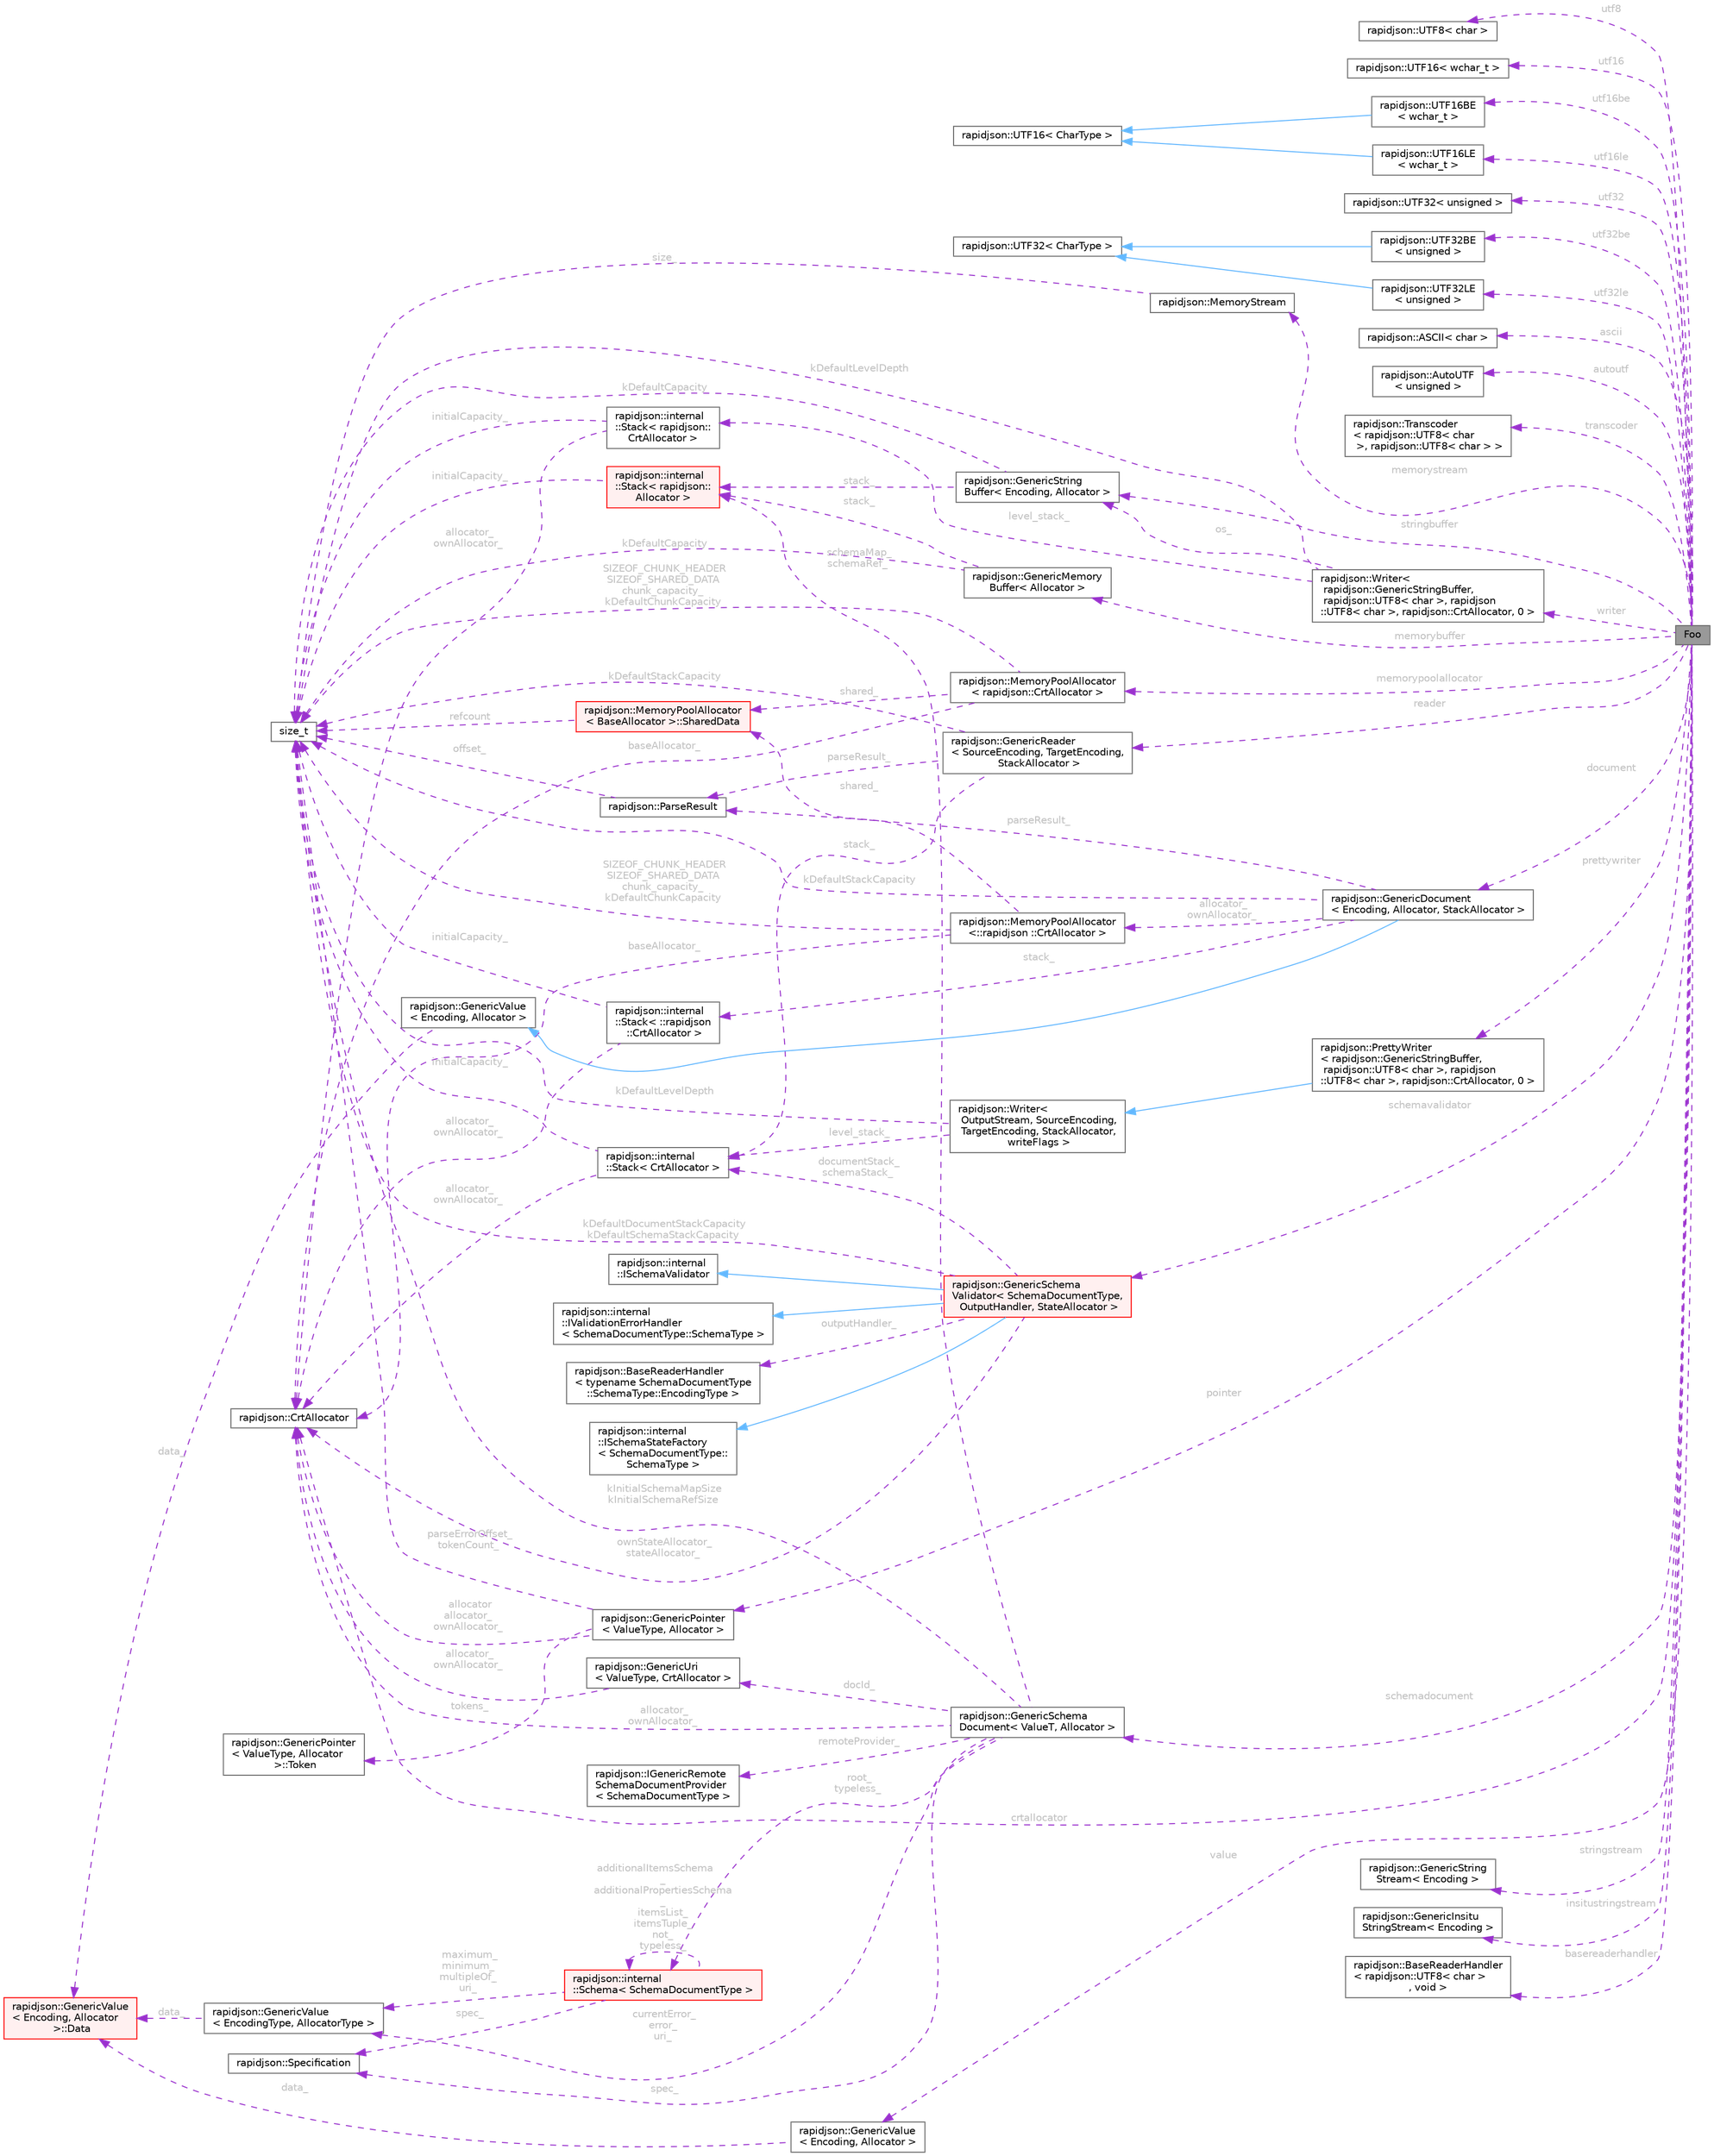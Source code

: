 digraph "Foo"
{
 // LATEX_PDF_SIZE
  bgcolor="transparent";
  edge [fontname=Helvetica,fontsize=10,labelfontname=Helvetica,labelfontsize=10];
  node [fontname=Helvetica,fontsize=10,shape=box,height=0.2,width=0.4];
  rankdir="LR";
  Node1 [id="Node000001",label="Foo",height=0.2,width=0.4,color="gray40", fillcolor="grey60", style="filled", fontcolor="black",tooltip=" "];
  Node2 -> Node1 [id="edge1_Node000001_Node000002",dir="back",color="darkorchid3",style="dashed",tooltip=" ",label=" utf8",fontcolor="grey" ];
  Node2 [id="Node000002",label="rapidjson::UTF8\< char \>",height=0.2,width=0.4,color="gray40", fillcolor="white", style="filled",URL="$structrapidjson_1_1_u_t_f8.html",tooltip=" "];
  Node3 -> Node1 [id="edge2_Node000001_Node000003",dir="back",color="darkorchid3",style="dashed",tooltip=" ",label=" utf16",fontcolor="grey" ];
  Node3 [id="Node000003",label="rapidjson::UTF16\< wchar_t \>",height=0.2,width=0.4,color="gray40", fillcolor="white", style="filled",URL="$structrapidjson_1_1_u_t_f16.html",tooltip=" "];
  Node4 -> Node1 [id="edge3_Node000001_Node000004",dir="back",color="darkorchid3",style="dashed",tooltip=" ",label=" utf16be",fontcolor="grey" ];
  Node4 [id="Node000004",label="rapidjson::UTF16BE\l\< wchar_t \>",height=0.2,width=0.4,color="gray40", fillcolor="white", style="filled",URL="$structrapidjson_1_1_u_t_f16_b_e.html",tooltip=" "];
  Node5 -> Node4 [id="edge4_Node000004_Node000005",dir="back",color="steelblue1",style="solid",tooltip=" "];
  Node5 [id="Node000005",label="rapidjson::UTF16\< CharType \>",height=0.2,width=0.4,color="gray40", fillcolor="white", style="filled",URL="$structrapidjson_1_1_u_t_f16.html",tooltip="UTF-16 encoding."];
  Node6 -> Node1 [id="edge5_Node000001_Node000006",dir="back",color="darkorchid3",style="dashed",tooltip=" ",label=" utf16le",fontcolor="grey" ];
  Node6 [id="Node000006",label="rapidjson::UTF16LE\l\< wchar_t \>",height=0.2,width=0.4,color="gray40", fillcolor="white", style="filled",URL="$structrapidjson_1_1_u_t_f16_l_e.html",tooltip=" "];
  Node5 -> Node6 [id="edge6_Node000006_Node000005",dir="back",color="steelblue1",style="solid",tooltip=" "];
  Node7 -> Node1 [id="edge7_Node000001_Node000007",dir="back",color="darkorchid3",style="dashed",tooltip=" ",label=" utf32",fontcolor="grey" ];
  Node7 [id="Node000007",label="rapidjson::UTF32\< unsigned \>",height=0.2,width=0.4,color="gray40", fillcolor="white", style="filled",URL="$structrapidjson_1_1_u_t_f32.html",tooltip=" "];
  Node8 -> Node1 [id="edge8_Node000001_Node000008",dir="back",color="darkorchid3",style="dashed",tooltip=" ",label=" utf32be",fontcolor="grey" ];
  Node8 [id="Node000008",label="rapidjson::UTF32BE\l\< unsigned \>",height=0.2,width=0.4,color="gray40", fillcolor="white", style="filled",URL="$structrapidjson_1_1_u_t_f32_b_e.html",tooltip=" "];
  Node9 -> Node8 [id="edge9_Node000008_Node000009",dir="back",color="steelblue1",style="solid",tooltip=" "];
  Node9 [id="Node000009",label="rapidjson::UTF32\< CharType \>",height=0.2,width=0.4,color="gray40", fillcolor="white", style="filled",URL="$structrapidjson_1_1_u_t_f32.html",tooltip="UTF-32 encoding."];
  Node10 -> Node1 [id="edge10_Node000001_Node000010",dir="back",color="darkorchid3",style="dashed",tooltip=" ",label=" utf32le",fontcolor="grey" ];
  Node10 [id="Node000010",label="rapidjson::UTF32LE\l\< unsigned \>",height=0.2,width=0.4,color="gray40", fillcolor="white", style="filled",URL="$structrapidjson_1_1_u_t_f32_l_e.html",tooltip=" "];
  Node9 -> Node10 [id="edge11_Node000010_Node000009",dir="back",color="steelblue1",style="solid",tooltip=" "];
  Node11 -> Node1 [id="edge12_Node000001_Node000011",dir="back",color="darkorchid3",style="dashed",tooltip=" ",label=" ascii",fontcolor="grey" ];
  Node11 [id="Node000011",label="rapidjson::ASCII\< char \>",height=0.2,width=0.4,color="gray40", fillcolor="white", style="filled",URL="$structrapidjson_1_1_a_s_c_i_i.html",tooltip=" "];
  Node12 -> Node1 [id="edge13_Node000001_Node000012",dir="back",color="darkorchid3",style="dashed",tooltip=" ",label=" autoutf",fontcolor="grey" ];
  Node12 [id="Node000012",label="rapidjson::AutoUTF\l\< unsigned \>",height=0.2,width=0.4,color="gray40", fillcolor="white", style="filled",URL="$structrapidjson_1_1_auto_u_t_f.html",tooltip=" "];
  Node13 -> Node1 [id="edge14_Node000001_Node000013",dir="back",color="darkorchid3",style="dashed",tooltip=" ",label=" transcoder",fontcolor="grey" ];
  Node13 [id="Node000013",label="rapidjson::Transcoder\l\< rapidjson::UTF8\< char\l \>, rapidjson::UTF8\< char \> \>",height=0.2,width=0.4,color="gray40", fillcolor="white", style="filled",URL="$structrapidjson_1_1_transcoder.html",tooltip=" "];
  Node14 -> Node1 [id="edge15_Node000001_Node000014",dir="back",color="darkorchid3",style="dashed",tooltip=" ",label=" crtallocator",fontcolor="grey" ];
  Node14 [id="Node000014",label="rapidjson::CrtAllocator",height=0.2,width=0.4,color="gray40", fillcolor="white", style="filled",URL="$classrapidjson_1_1_crt_allocator.html",tooltip="C-runtime library allocator."];
  Node15 -> Node1 [id="edge16_Node000001_Node000015",dir="back",color="darkorchid3",style="dashed",tooltip=" ",label=" memorypoolallocator",fontcolor="grey" ];
  Node15 [id="Node000015",label="rapidjson::MemoryPoolAllocator\l\< rapidjson::CrtAllocator \>",height=0.2,width=0.4,color="gray40", fillcolor="white", style="filled",URL="$classrapidjson_1_1_memory_pool_allocator.html",tooltip=" "];
  Node16 -> Node15 [id="edge17_Node000015_Node000016",dir="back",color="darkorchid3",style="dashed",tooltip=" ",label=" SIZEOF_CHUNK_HEADER\nSIZEOF_SHARED_DATA\nchunk_capacity_\nkDefaultChunkCapacity",fontcolor="grey" ];
  Node16 [id="Node000016",label="size_t",height=0.2,width=0.4,color="gray40", fillcolor="white", style="filled",tooltip=" "];
  Node14 -> Node15 [id="edge18_Node000015_Node000014",dir="back",color="darkorchid3",style="dashed",tooltip=" ",label=" baseAllocator_",fontcolor="grey" ];
  Node17 -> Node15 [id="edge19_Node000015_Node000017",dir="back",color="darkorchid3",style="dashed",tooltip=" ",label=" shared_",fontcolor="grey" ];
  Node17 [id="Node000017",label="rapidjson::MemoryPoolAllocator\l\< BaseAllocator \>::SharedData",height=0.2,width=0.4,color="red", fillcolor="#FFF0F0", style="filled",URL="$structrapidjson_1_1_memory_pool_allocator_1_1_shared_data.html",tooltip=" "];
  Node16 -> Node17 [id="edge20_Node000017_Node000016",dir="back",color="darkorchid3",style="dashed",tooltip=" ",label=" refcount",fontcolor="grey" ];
  Node19 -> Node1 [id="edge21_Node000001_Node000019",dir="back",color="darkorchid3",style="dashed",tooltip=" ",label=" stringstream",fontcolor="grey" ];
  Node19 [id="Node000019",label="rapidjson::GenericString\lStream\< Encoding \>",height=0.2,width=0.4,color="gray40", fillcolor="white", style="filled",URL="$structrapidjson_1_1_generic_string_stream.html",tooltip="Read-only string stream."];
  Node20 -> Node1 [id="edge22_Node000001_Node000020",dir="back",color="darkorchid3",style="dashed",tooltip=" ",label=" insitustringstream",fontcolor="grey" ];
  Node20 [id="Node000020",label="rapidjson::GenericInsitu\lStringStream\< Encoding \>",height=0.2,width=0.4,color="gray40", fillcolor="white", style="filled",URL="$structrapidjson_1_1_generic_insitu_string_stream.html",tooltip="A read-write string stream."];
  Node21 -> Node1 [id="edge23_Node000001_Node000021",dir="back",color="darkorchid3",style="dashed",tooltip=" ",label=" stringbuffer",fontcolor="grey" ];
  Node21 [id="Node000021",label="rapidjson::GenericString\lBuffer\< Encoding, Allocator \>",height=0.2,width=0.4,color="gray40", fillcolor="white", style="filled",URL="$classrapidjson_1_1_generic_string_buffer.html",tooltip="Represents an in-memory output stream."];
  Node16 -> Node21 [id="edge24_Node000021_Node000016",dir="back",color="darkorchid3",style="dashed",tooltip=" ",label=" kDefaultCapacity",fontcolor="grey" ];
  Node22 -> Node21 [id="edge25_Node000021_Node000022",dir="back",color="darkorchid3",style="dashed",tooltip=" ",label=" stack_",fontcolor="grey" ];
  Node22 [id="Node000022",label="rapidjson::internal\l::Stack\< rapidjson::\lAllocator \>",height=0.2,width=0.4,color="red", fillcolor="#FFF0F0", style="filled",URL="$classrapidjson_1_1internal_1_1_stack.html",tooltip=" "];
  Node16 -> Node22 [id="edge26_Node000022_Node000016",dir="back",color="darkorchid3",style="dashed",tooltip=" ",label=" initialCapacity_",fontcolor="grey" ];
  Node24 -> Node1 [id="edge27_Node000001_Node000024",dir="back",color="darkorchid3",style="dashed",tooltip=" ",label=" memorybuffer",fontcolor="grey" ];
  Node24 [id="Node000024",label="rapidjson::GenericMemory\lBuffer\< Allocator \>",height=0.2,width=0.4,color="gray40", fillcolor="white", style="filled",URL="$structrapidjson_1_1_generic_memory_buffer.html",tooltip="Represents an in-memory output byte stream."];
  Node16 -> Node24 [id="edge28_Node000024_Node000016",dir="back",color="darkorchid3",style="dashed",tooltip=" ",label=" kDefaultCapacity",fontcolor="grey" ];
  Node22 -> Node24 [id="edge29_Node000024_Node000022",dir="back",color="darkorchid3",style="dashed",tooltip=" ",label=" stack_",fontcolor="grey" ];
  Node25 -> Node1 [id="edge30_Node000001_Node000025",dir="back",color="darkorchid3",style="dashed",tooltip=" ",label=" memorystream",fontcolor="grey" ];
  Node25 [id="Node000025",label="rapidjson::MemoryStream",height=0.2,width=0.4,color="gray40", fillcolor="white", style="filled",URL="$structrapidjson_1_1_memory_stream.html",tooltip="Represents an in-memory input byte stream."];
  Node16 -> Node25 [id="edge31_Node000025_Node000016",dir="back",color="darkorchid3",style="dashed",tooltip=" ",label=" size_",fontcolor="grey" ];
  Node26 -> Node1 [id="edge32_Node000001_Node000026",dir="back",color="darkorchid3",style="dashed",tooltip=" ",label=" basereaderhandler",fontcolor="grey" ];
  Node26 [id="Node000026",label="rapidjson::BaseReaderHandler\l\< rapidjson::UTF8\< char \>\l, void \>",height=0.2,width=0.4,color="gray40", fillcolor="white", style="filled",URL="$structrapidjson_1_1_base_reader_handler.html",tooltip=" "];
  Node27 -> Node1 [id="edge33_Node000001_Node000027",dir="back",color="darkorchid3",style="dashed",tooltip=" ",label=" reader",fontcolor="grey" ];
  Node27 [id="Node000027",label="rapidjson::GenericReader\l\< SourceEncoding, TargetEncoding,\l StackAllocator \>",height=0.2,width=0.4,color="gray40", fillcolor="white", style="filled",URL="$classrapidjson_1_1_generic_reader.html",tooltip="SAX-style JSON parser. Use Reader for UTF8 encoding and default allocator."];
  Node16 -> Node27 [id="edge34_Node000027_Node000016",dir="back",color="darkorchid3",style="dashed",tooltip=" ",label=" kDefaultStackCapacity",fontcolor="grey" ];
  Node28 -> Node27 [id="edge35_Node000027_Node000028",dir="back",color="darkorchid3",style="dashed",tooltip=" ",label=" stack_",fontcolor="grey" ];
  Node28 [id="Node000028",label="rapidjson::internal\l::Stack\< CrtAllocator \>",height=0.2,width=0.4,color="gray40", fillcolor="white", style="filled",URL="$classrapidjson_1_1internal_1_1_stack.html",tooltip=" "];
  Node14 -> Node28 [id="edge36_Node000028_Node000014",dir="back",color="darkorchid3",style="dashed",tooltip=" ",label=" allocator_\nownAllocator_",fontcolor="grey" ];
  Node16 -> Node28 [id="edge37_Node000028_Node000016",dir="back",color="darkorchid3",style="dashed",tooltip=" ",label=" initialCapacity_",fontcolor="grey" ];
  Node29 -> Node27 [id="edge38_Node000027_Node000029",dir="back",color="darkorchid3",style="dashed",tooltip=" ",label=" parseResult_",fontcolor="grey" ];
  Node29 [id="Node000029",label="rapidjson::ParseResult",height=0.2,width=0.4,color="gray40", fillcolor="white", style="filled",URL="$structrapidjson_1_1_parse_result.html",tooltip="Result of parsing (wraps ParseErrorCode)"];
  Node16 -> Node29 [id="edge39_Node000029_Node000016",dir="back",color="darkorchid3",style="dashed",tooltip=" ",label=" offset_",fontcolor="grey" ];
  Node30 -> Node1 [id="edge40_Node000001_Node000030",dir="back",color="darkorchid3",style="dashed",tooltip=" ",label=" writer",fontcolor="grey" ];
  Node30 [id="Node000030",label="rapidjson::Writer\<\l rapidjson::GenericStringBuffer,\l rapidjson::UTF8\< char \>, rapidjson\l::UTF8\< char \>, rapidjson::CrtAllocator, 0 \>",height=0.2,width=0.4,color="gray40", fillcolor="white", style="filled",URL="$classrapidjson_1_1_writer.html",tooltip=" "];
  Node16 -> Node30 [id="edge41_Node000030_Node000016",dir="back",color="darkorchid3",style="dashed",tooltip=" ",label=" kDefaultLevelDepth",fontcolor="grey" ];
  Node21 -> Node30 [id="edge42_Node000030_Node000021",dir="back",color="darkorchid3",style="dashed",tooltip=" ",label=" os_",fontcolor="grey" ];
  Node31 -> Node30 [id="edge43_Node000030_Node000031",dir="back",color="darkorchid3",style="dashed",tooltip=" ",label=" level_stack_",fontcolor="grey" ];
  Node31 [id="Node000031",label="rapidjson::internal\l::Stack\< rapidjson::\lCrtAllocator \>",height=0.2,width=0.4,color="gray40", fillcolor="white", style="filled",URL="$classrapidjson_1_1internal_1_1_stack.html",tooltip=" "];
  Node14 -> Node31 [id="edge44_Node000031_Node000014",dir="back",color="darkorchid3",style="dashed",tooltip=" ",label=" allocator_\nownAllocator_",fontcolor="grey" ];
  Node16 -> Node31 [id="edge45_Node000031_Node000016",dir="back",color="darkorchid3",style="dashed",tooltip=" ",label=" initialCapacity_",fontcolor="grey" ];
  Node32 -> Node1 [id="edge46_Node000001_Node000032",dir="back",color="darkorchid3",style="dashed",tooltip=" ",label=" prettywriter",fontcolor="grey" ];
  Node32 [id="Node000032",label="rapidjson::PrettyWriter\l\< rapidjson::GenericStringBuffer,\l rapidjson::UTF8\< char \>, rapidjson\l::UTF8\< char \>, rapidjson::CrtAllocator, 0 \>",height=0.2,width=0.4,color="gray40", fillcolor="white", style="filled",URL="$classrapidjson_1_1_pretty_writer.html",tooltip=" "];
  Node33 -> Node32 [id="edge47_Node000032_Node000033",dir="back",color="steelblue1",style="solid",tooltip=" "];
  Node33 [id="Node000033",label="rapidjson::Writer\<\l OutputStream, SourceEncoding,\l TargetEncoding, StackAllocator,\l writeFlags \>",height=0.2,width=0.4,color="gray40", fillcolor="white", style="filled",URL="$classrapidjson_1_1_writer.html",tooltip="JSON writer."];
  Node16 -> Node33 [id="edge48_Node000033_Node000016",dir="back",color="darkorchid3",style="dashed",tooltip=" ",label=" kDefaultLevelDepth",fontcolor="grey" ];
  Node28 -> Node33 [id="edge49_Node000033_Node000028",dir="back",color="darkorchid3",style="dashed",tooltip=" ",label=" level_stack_",fontcolor="grey" ];
  Node34 -> Node1 [id="edge50_Node000001_Node000034",dir="back",color="darkorchid3",style="dashed",tooltip=" ",label=" value",fontcolor="grey" ];
  Node34 [id="Node000034",label="rapidjson::GenericValue\l\< Encoding, Allocator \>",height=0.2,width=0.4,color="gray40", fillcolor="white", style="filled",URL="$classrapidjson_1_1_generic_value.html",tooltip="Represents a JSON value. Use Value for UTF8 encoding and default allocator."];
  Node35 -> Node34 [id="edge51_Node000034_Node000035",dir="back",color="darkorchid3",style="dashed",tooltip=" ",label=" data_",fontcolor="grey" ];
  Node35 [id="Node000035",label="rapidjson::GenericValue\l\< Encoding, Allocator\l \>::Data",height=0.2,width=0.4,color="red", fillcolor="#FFF0F0", style="filled",URL="$unionrapidjson_1_1_generic_value_1_1_data.html",tooltip=" "];
  Node46 -> Node1 [id="edge52_Node000001_Node000046",dir="back",color="darkorchid3",style="dashed",tooltip=" ",label=" document",fontcolor="grey" ];
  Node46 [id="Node000046",label="rapidjson::GenericDocument\l\< Encoding, Allocator, StackAllocator \>",height=0.2,width=0.4,color="gray40", fillcolor="white", style="filled",URL="$classrapidjson_1_1_generic_document.html",tooltip="A document for parsing JSON text as DOM."];
  Node47 -> Node46 [id="edge53_Node000046_Node000047",dir="back",color="steelblue1",style="solid",tooltip=" "];
  Node47 [id="Node000047",label="rapidjson::GenericValue\l\< Encoding, Allocator \>",height=0.2,width=0.4,color="gray40", fillcolor="white", style="filled",URL="$classrapidjson_1_1_generic_value.html",tooltip="Represents a JSON value. Use Value for UTF8 encoding and default allocator."];
  Node35 -> Node47 [id="edge54_Node000047_Node000035",dir="back",color="darkorchid3",style="dashed",tooltip=" ",label=" data_",fontcolor="grey" ];
  Node16 -> Node46 [id="edge55_Node000046_Node000016",dir="back",color="darkorchid3",style="dashed",tooltip=" ",label=" kDefaultStackCapacity",fontcolor="grey" ];
  Node48 -> Node46 [id="edge56_Node000046_Node000048",dir="back",color="darkorchid3",style="dashed",tooltip=" ",label=" allocator_\nownAllocator_",fontcolor="grey" ];
  Node48 [id="Node000048",label="rapidjson::MemoryPoolAllocator\l\<::rapidjson ::CrtAllocator \>",height=0.2,width=0.4,color="gray40", fillcolor="white", style="filled",URL="$classrapidjson_1_1_memory_pool_allocator.html",tooltip=" "];
  Node16 -> Node48 [id="edge57_Node000048_Node000016",dir="back",color="darkorchid3",style="dashed",tooltip=" ",label=" SIZEOF_CHUNK_HEADER\nSIZEOF_SHARED_DATA\nchunk_capacity_\nkDefaultChunkCapacity",fontcolor="grey" ];
  Node14 -> Node48 [id="edge58_Node000048_Node000014",dir="back",color="darkorchid3",style="dashed",tooltip=" ",label=" baseAllocator_",fontcolor="grey" ];
  Node17 -> Node48 [id="edge59_Node000048_Node000017",dir="back",color="darkorchid3",style="dashed",tooltip=" ",label=" shared_",fontcolor="grey" ];
  Node49 -> Node46 [id="edge60_Node000046_Node000049",dir="back",color="darkorchid3",style="dashed",tooltip=" ",label=" stack_",fontcolor="grey" ];
  Node49 [id="Node000049",label="rapidjson::internal\l::Stack\< ::rapidjson\l ::CrtAllocator \>",height=0.2,width=0.4,color="gray40", fillcolor="white", style="filled",URL="$classrapidjson_1_1internal_1_1_stack.html",tooltip=" "];
  Node14 -> Node49 [id="edge61_Node000049_Node000014",dir="back",color="darkorchid3",style="dashed",tooltip=" ",label=" allocator_\nownAllocator_",fontcolor="grey" ];
  Node16 -> Node49 [id="edge62_Node000049_Node000016",dir="back",color="darkorchid3",style="dashed",tooltip=" ",label=" initialCapacity_",fontcolor="grey" ];
  Node29 -> Node46 [id="edge63_Node000046_Node000029",dir="back",color="darkorchid3",style="dashed",tooltip=" ",label=" parseResult_",fontcolor="grey" ];
  Node50 -> Node1 [id="edge64_Node000001_Node000050",dir="back",color="darkorchid3",style="dashed",tooltip=" ",label=" pointer",fontcolor="grey" ];
  Node50 [id="Node000050",label="rapidjson::GenericPointer\l\< ValueType, Allocator \>",height=0.2,width=0.4,color="gray40", fillcolor="white", style="filled",URL="$classrapidjson_1_1_generic_pointer.html",tooltip="Represents a JSON Pointer. Use Pointer for UTF8 encoding and default allocator."];
  Node14 -> Node50 [id="edge65_Node000050_Node000014",dir="back",color="darkorchid3",style="dashed",tooltip=" ",label=" allocator\nallocator_\nownAllocator_",fontcolor="grey" ];
  Node51 -> Node50 [id="edge66_Node000050_Node000051",dir="back",color="darkorchid3",style="dashed",tooltip=" ",label=" tokens_",fontcolor="grey" ];
  Node51 [id="Node000051",label="rapidjson::GenericPointer\l\< ValueType, Allocator\l \>::Token",height=0.2,width=0.4,color="gray40", fillcolor="white", style="filled",URL="$structrapidjson_1_1_generic_pointer_1_1_token.html",tooltip="A token is the basic units of internal representation."];
  Node16 -> Node50 [id="edge67_Node000050_Node000016",dir="back",color="darkorchid3",style="dashed",tooltip=" ",label=" parseErrorOffset_\ntokenCount_",fontcolor="grey" ];
  Node52 -> Node1 [id="edge68_Node000001_Node000052",dir="back",color="darkorchid3",style="dashed",tooltip=" ",label=" schemadocument",fontcolor="grey" ];
  Node52 [id="Node000052",label="rapidjson::GenericSchema\lDocument\< ValueT, Allocator \>",height=0.2,width=0.4,color="gray40", fillcolor="white", style="filled",URL="$classrapidjson_1_1_generic_schema_document.html",tooltip="JSON schema document."];
  Node16 -> Node52 [id="edge69_Node000052_Node000016",dir="back",color="darkorchid3",style="dashed",tooltip=" ",label=" kInitialSchemaMapSize\nkInitialSchemaRefSize",fontcolor="grey" ];
  Node53 -> Node52 [id="edge70_Node000052_Node000053",dir="back",color="darkorchid3",style="dashed",tooltip=" ",label=" remoteProvider_",fontcolor="grey" ];
  Node53 [id="Node000053",label="rapidjson::IGenericRemote\lSchemaDocumentProvider\l\< SchemaDocumentType \>",height=0.2,width=0.4,color="gray40", fillcolor="white", style="filled",URL="$classrapidjson_1_1_i_generic_remote_schema_document_provider.html",tooltip=" "];
  Node14 -> Node52 [id="edge71_Node000052_Node000014",dir="back",color="darkorchid3",style="dashed",tooltip=" ",label=" allocator_\nownAllocator_",fontcolor="grey" ];
  Node54 -> Node52 [id="edge72_Node000052_Node000054",dir="back",color="darkorchid3",style="dashed",tooltip=" ",label=" root_\ntypeless_",fontcolor="grey" ];
  Node54 [id="Node000054",label="rapidjson::internal\l::Schema\< SchemaDocumentType \>",height=0.2,width=0.4,color="red", fillcolor="#FFF0F0", style="filled",URL="$classrapidjson_1_1internal_1_1_schema.html",tooltip=" "];
  Node55 -> Node54 [id="edge73_Node000054_Node000055",dir="back",color="darkorchid3",style="dashed",tooltip=" ",label=" maximum_\nminimum_\nmultipleOf_\nuri_",fontcolor="grey" ];
  Node55 [id="Node000055",label="rapidjson::GenericValue\l\< EncodingType, AllocatorType \>",height=0.2,width=0.4,color="gray40", fillcolor="white", style="filled",URL="$classrapidjson_1_1_generic_value.html",tooltip=" "];
  Node35 -> Node55 [id="edge74_Node000055_Node000035",dir="back",color="darkorchid3",style="dashed",tooltip=" ",label=" data_",fontcolor="grey" ];
  Node57 -> Node54 [id="edge75_Node000054_Node000057",dir="back",color="darkorchid3",style="dashed",tooltip=" ",label=" spec_",fontcolor="grey" ];
  Node57 [id="Node000057",label="rapidjson::Specification",height=0.2,width=0.4,color="gray40", fillcolor="white", style="filled",URL="$structrapidjson_1_1_specification.html",tooltip=" "];
  Node54 -> Node54 [id="edge76_Node000054_Node000054",dir="back",color="darkorchid3",style="dashed",tooltip=" ",label=" additionalItemsSchema\l_\nadditionalPropertiesSchema\l_\nitemsList_\nitemsTuple_\nnot_\ntypeless_",fontcolor="grey" ];
  Node22 -> Node52 [id="edge77_Node000052_Node000022",dir="back",color="darkorchid3",style="dashed",tooltip=" ",label=" schemaMap_\nschemaRef_",fontcolor="grey" ];
  Node55 -> Node52 [id="edge78_Node000052_Node000055",dir="back",color="darkorchid3",style="dashed",tooltip=" ",label=" currentError_\nerror_\nuri_",fontcolor="grey" ];
  Node62 -> Node52 [id="edge79_Node000052_Node000062",dir="back",color="darkorchid3",style="dashed",tooltip=" ",label=" docId_",fontcolor="grey" ];
  Node62 [id="Node000062",label="rapidjson::GenericUri\l\< ValueType, CrtAllocator \>",height=0.2,width=0.4,color="gray40", fillcolor="white", style="filled",URL="$classrapidjson_1_1_generic_uri.html",tooltip=" "];
  Node14 -> Node62 [id="edge80_Node000062_Node000014",dir="back",color="darkorchid3",style="dashed",tooltip=" ",label=" allocator_\nownAllocator_",fontcolor="grey" ];
  Node57 -> Node52 [id="edge81_Node000052_Node000057",dir="back",color="darkorchid3",style="dashed",tooltip=" ",label=" spec_",fontcolor="grey" ];
  Node63 -> Node1 [id="edge82_Node000001_Node000063",dir="back",color="darkorchid3",style="dashed",tooltip=" ",label=" schemavalidator",fontcolor="grey" ];
  Node63 [id="Node000063",label="rapidjson::GenericSchema\lValidator\< SchemaDocumentType,\l OutputHandler, StateAllocator \>",height=0.2,width=0.4,color="red", fillcolor="#FFF0F0", style="filled",URL="$classrapidjson_1_1_generic_schema_validator.html",tooltip="JSON Schema Validator."];
  Node64 -> Node63 [id="edge83_Node000063_Node000064",dir="back",color="steelblue1",style="solid",tooltip=" "];
  Node64 [id="Node000064",label="rapidjson::internal\l::ISchemaStateFactory\l\< SchemaDocumentType::\lSchemaType \>",height=0.2,width=0.4,color="gray40", fillcolor="white", style="filled",URL="$classrapidjson_1_1internal_1_1_i_schema_state_factory.html",tooltip=" "];
  Node65 -> Node63 [id="edge84_Node000063_Node000065",dir="back",color="steelblue1",style="solid",tooltip=" "];
  Node65 [id="Node000065",label="rapidjson::internal\l::ISchemaValidator",height=0.2,width=0.4,color="gray40", fillcolor="white", style="filled",URL="$classrapidjson_1_1internal_1_1_i_schema_validator.html",tooltip=" "];
  Node66 -> Node63 [id="edge85_Node000063_Node000066",dir="back",color="steelblue1",style="solid",tooltip=" "];
  Node66 [id="Node000066",label="rapidjson::internal\l::IValidationErrorHandler\l\< SchemaDocumentType::SchemaType \>",height=0.2,width=0.4,color="gray40", fillcolor="white", style="filled",URL="$classrapidjson_1_1internal_1_1_i_validation_error_handler.html",tooltip=" "];
  Node16 -> Node63 [id="edge86_Node000063_Node000016",dir="back",color="darkorchid3",style="dashed",tooltip=" ",label=" kDefaultDocumentStackCapacity\nkDefaultSchemaStackCapacity",fontcolor="grey" ];
  Node14 -> Node63 [id="edge87_Node000063_Node000014",dir="back",color="darkorchid3",style="dashed",tooltip=" ",label=" ownStateAllocator_\nstateAllocator_",fontcolor="grey" ];
  Node28 -> Node63 [id="edge88_Node000063_Node000028",dir="back",color="darkorchid3",style="dashed",tooltip=" ",label=" documentStack_\nschemaStack_",fontcolor="grey" ];
  Node67 -> Node63 [id="edge89_Node000063_Node000067",dir="back",color="darkorchid3",style="dashed",tooltip=" ",label=" outputHandler_",fontcolor="grey" ];
  Node67 [id="Node000067",label="rapidjson::BaseReaderHandler\l\< typename SchemaDocumentType\l::SchemaType::EncodingType \>",height=0.2,width=0.4,color="gray40", fillcolor="white", style="filled",URL="$structrapidjson_1_1_base_reader_handler.html",tooltip=" "];
}
